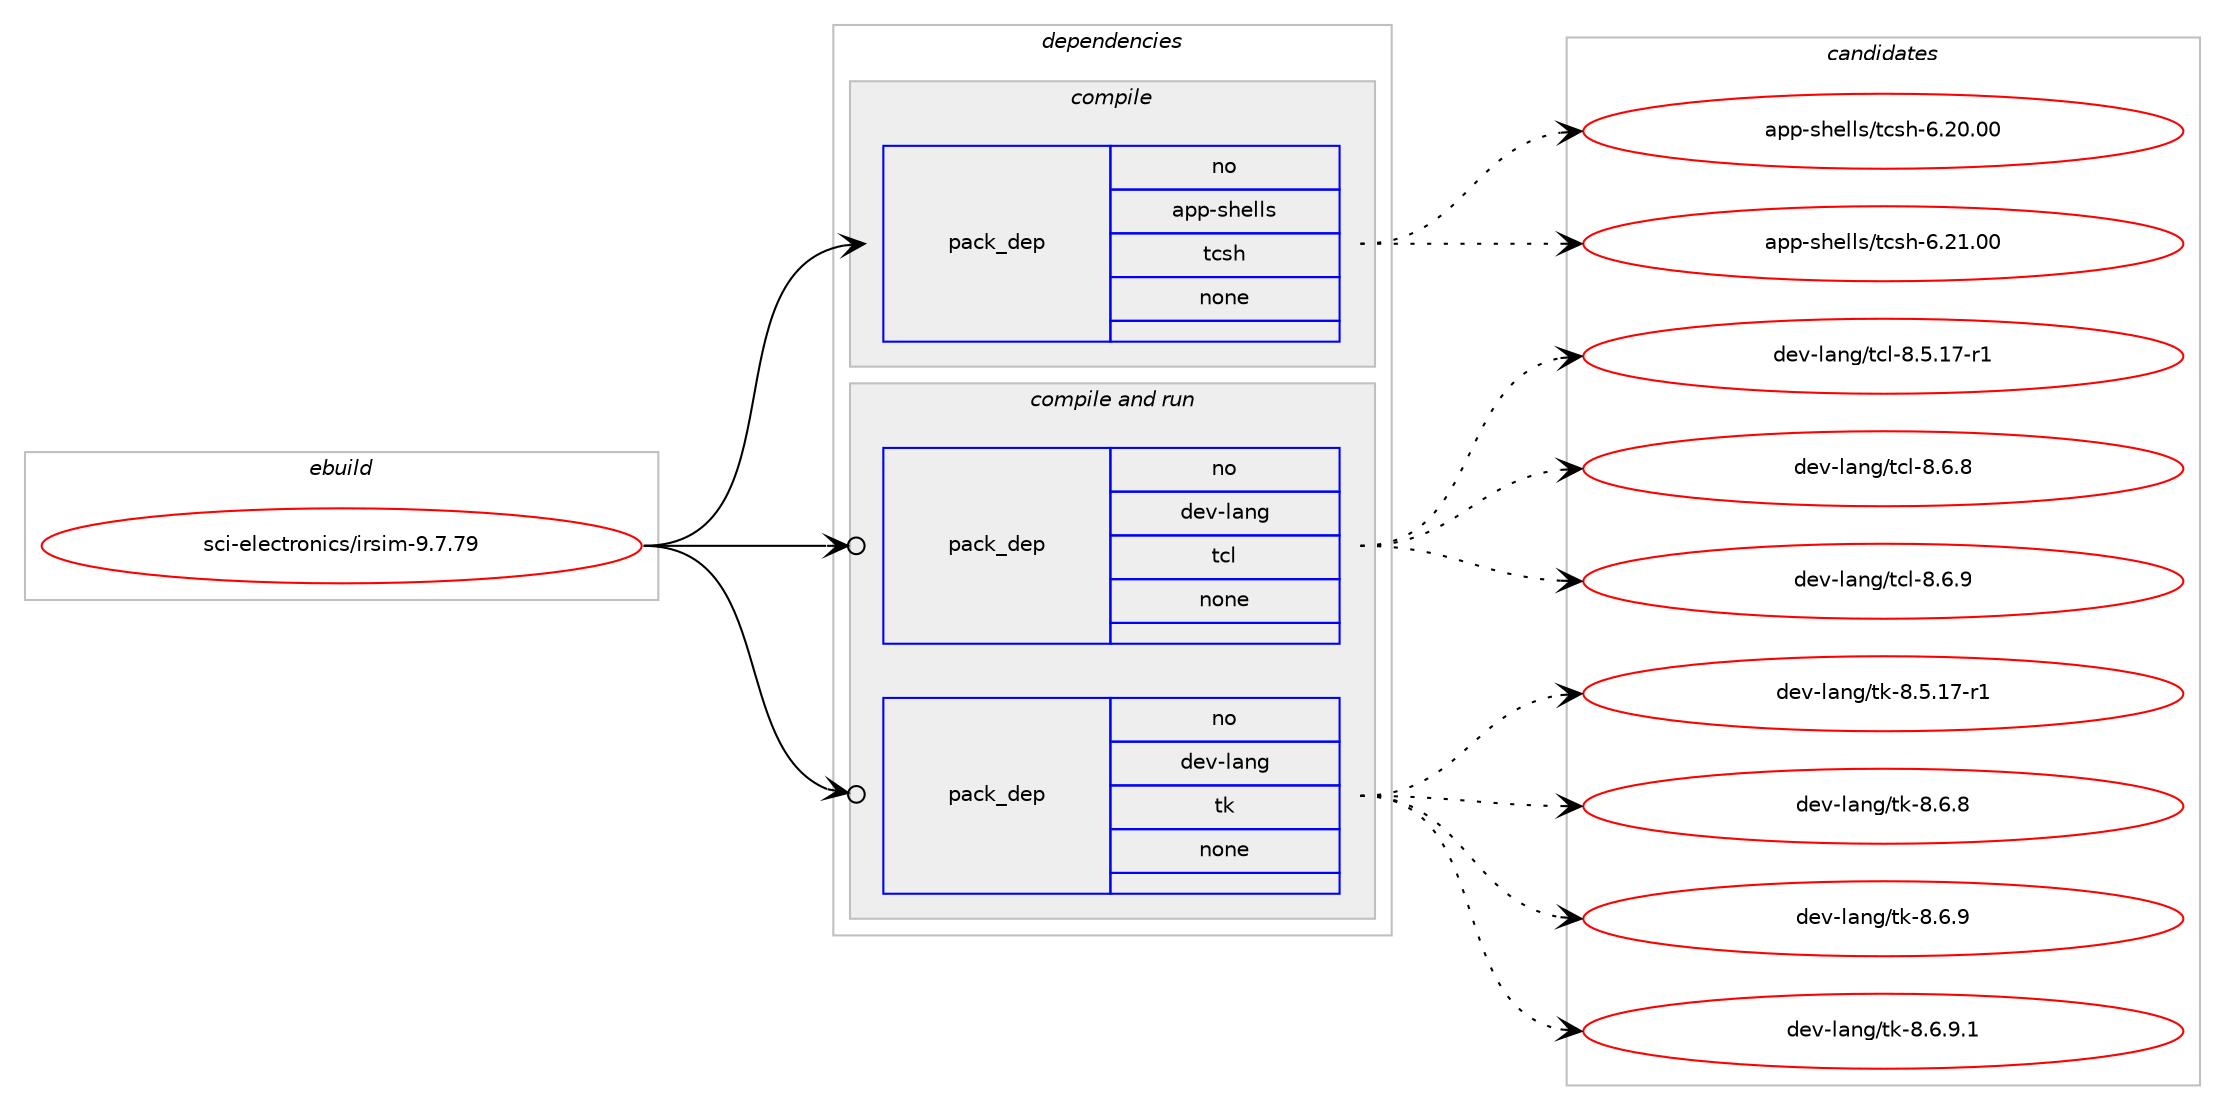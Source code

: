 digraph prolog {

# *************
# Graph options
# *************

newrank=true;
concentrate=true;
compound=true;
graph [rankdir=LR,fontname=Helvetica,fontsize=10,ranksep=1.5];#, ranksep=2.5, nodesep=0.2];
edge  [arrowhead=vee];
node  [fontname=Helvetica,fontsize=10];

# **********
# The ebuild
# **********

subgraph cluster_leftcol {
color=gray;
rank=same;
label=<<i>ebuild</i>>;
id [label="sci-electronics/irsim-9.7.79", color=red, width=4, href="../sci-electronics/irsim-9.7.79.svg"];
}

# ****************
# The dependencies
# ****************

subgraph cluster_midcol {
color=gray;
label=<<i>dependencies</i>>;
subgraph cluster_compile {
fillcolor="#eeeeee";
style=filled;
label=<<i>compile</i>>;
subgraph pack630785 {
dependency852995 [label=<<TABLE BORDER="0" CELLBORDER="1" CELLSPACING="0" CELLPADDING="4" WIDTH="220"><TR><TD ROWSPAN="6" CELLPADDING="30">pack_dep</TD></TR><TR><TD WIDTH="110">no</TD></TR><TR><TD>app-shells</TD></TR><TR><TD>tcsh</TD></TR><TR><TD>none</TD></TR><TR><TD></TD></TR></TABLE>>, shape=none, color=blue];
}
id:e -> dependency852995:w [weight=20,style="solid",arrowhead="vee"];
}
subgraph cluster_compileandrun {
fillcolor="#eeeeee";
style=filled;
label=<<i>compile and run</i>>;
subgraph pack630786 {
dependency852996 [label=<<TABLE BORDER="0" CELLBORDER="1" CELLSPACING="0" CELLPADDING="4" WIDTH="220"><TR><TD ROWSPAN="6" CELLPADDING="30">pack_dep</TD></TR><TR><TD WIDTH="110">no</TD></TR><TR><TD>dev-lang</TD></TR><TR><TD>tcl</TD></TR><TR><TD>none</TD></TR><TR><TD></TD></TR></TABLE>>, shape=none, color=blue];
}
id:e -> dependency852996:w [weight=20,style="solid",arrowhead="odotvee"];
subgraph pack630787 {
dependency852997 [label=<<TABLE BORDER="0" CELLBORDER="1" CELLSPACING="0" CELLPADDING="4" WIDTH="220"><TR><TD ROWSPAN="6" CELLPADDING="30">pack_dep</TD></TR><TR><TD WIDTH="110">no</TD></TR><TR><TD>dev-lang</TD></TR><TR><TD>tk</TD></TR><TR><TD>none</TD></TR><TR><TD></TD></TR></TABLE>>, shape=none, color=blue];
}
id:e -> dependency852997:w [weight=20,style="solid",arrowhead="odotvee"];
}
subgraph cluster_run {
fillcolor="#eeeeee";
style=filled;
label=<<i>run</i>>;
}
}

# **************
# The candidates
# **************

subgraph cluster_choices {
rank=same;
color=gray;
label=<<i>candidates</i>>;

subgraph choice630785 {
color=black;
nodesep=1;
choice971121124511510410110810811547116991151044554465048464848 [label="app-shells/tcsh-6.20.00", color=red, width=4,href="../app-shells/tcsh-6.20.00.svg"];
choice971121124511510410110810811547116991151044554465049464848 [label="app-shells/tcsh-6.21.00", color=red, width=4,href="../app-shells/tcsh-6.21.00.svg"];
dependency852995:e -> choice971121124511510410110810811547116991151044554465048464848:w [style=dotted,weight="100"];
dependency852995:e -> choice971121124511510410110810811547116991151044554465049464848:w [style=dotted,weight="100"];
}
subgraph choice630786 {
color=black;
nodesep=1;
choice10010111845108971101034711699108455646534649554511449 [label="dev-lang/tcl-8.5.17-r1", color=red, width=4,href="../dev-lang/tcl-8.5.17-r1.svg"];
choice10010111845108971101034711699108455646544656 [label="dev-lang/tcl-8.6.8", color=red, width=4,href="../dev-lang/tcl-8.6.8.svg"];
choice10010111845108971101034711699108455646544657 [label="dev-lang/tcl-8.6.9", color=red, width=4,href="../dev-lang/tcl-8.6.9.svg"];
dependency852996:e -> choice10010111845108971101034711699108455646534649554511449:w [style=dotted,weight="100"];
dependency852996:e -> choice10010111845108971101034711699108455646544656:w [style=dotted,weight="100"];
dependency852996:e -> choice10010111845108971101034711699108455646544657:w [style=dotted,weight="100"];
}
subgraph choice630787 {
color=black;
nodesep=1;
choice100101118451089711010347116107455646534649554511449 [label="dev-lang/tk-8.5.17-r1", color=red, width=4,href="../dev-lang/tk-8.5.17-r1.svg"];
choice100101118451089711010347116107455646544656 [label="dev-lang/tk-8.6.8", color=red, width=4,href="../dev-lang/tk-8.6.8.svg"];
choice100101118451089711010347116107455646544657 [label="dev-lang/tk-8.6.9", color=red, width=4,href="../dev-lang/tk-8.6.9.svg"];
choice1001011184510897110103471161074556465446574649 [label="dev-lang/tk-8.6.9.1", color=red, width=4,href="../dev-lang/tk-8.6.9.1.svg"];
dependency852997:e -> choice100101118451089711010347116107455646534649554511449:w [style=dotted,weight="100"];
dependency852997:e -> choice100101118451089711010347116107455646544656:w [style=dotted,weight="100"];
dependency852997:e -> choice100101118451089711010347116107455646544657:w [style=dotted,weight="100"];
dependency852997:e -> choice1001011184510897110103471161074556465446574649:w [style=dotted,weight="100"];
}
}

}
